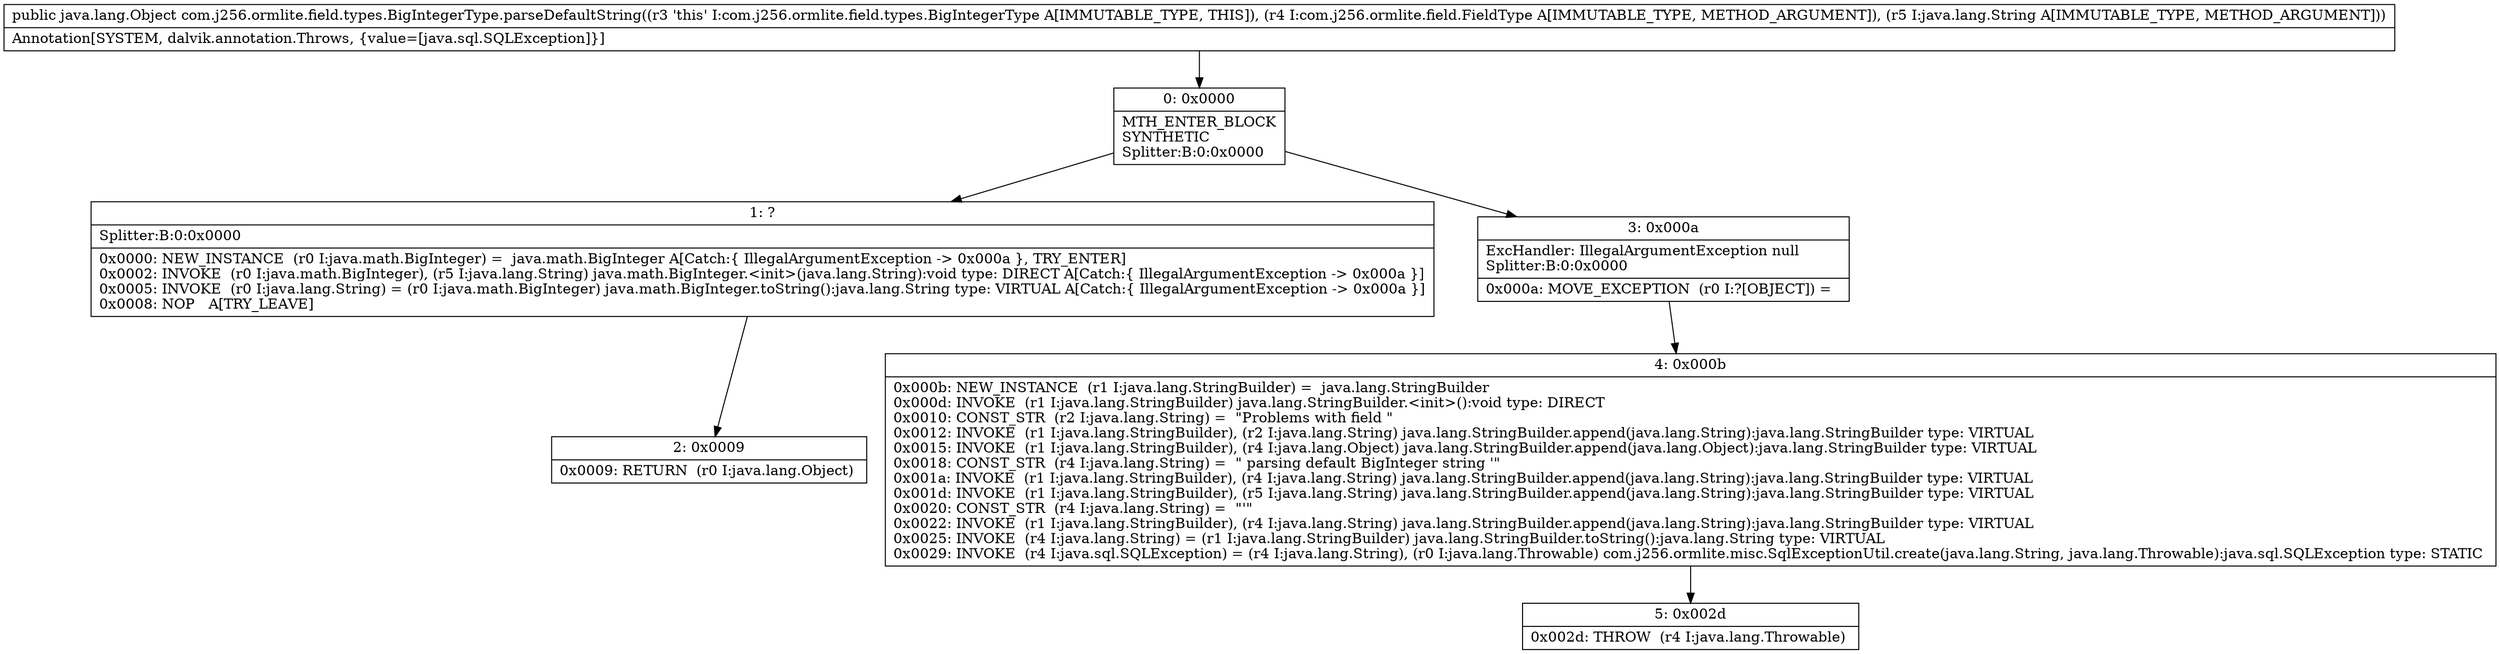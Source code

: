 digraph "CFG forcom.j256.ormlite.field.types.BigIntegerType.parseDefaultString(Lcom\/j256\/ormlite\/field\/FieldType;Ljava\/lang\/String;)Ljava\/lang\/Object;" {
Node_0 [shape=record,label="{0\:\ 0x0000|MTH_ENTER_BLOCK\lSYNTHETIC\lSplitter:B:0:0x0000\l}"];
Node_1 [shape=record,label="{1\:\ ?|Splitter:B:0:0x0000\l|0x0000: NEW_INSTANCE  (r0 I:java.math.BigInteger) =  java.math.BigInteger A[Catch:\{ IllegalArgumentException \-\> 0x000a \}, TRY_ENTER]\l0x0002: INVOKE  (r0 I:java.math.BigInteger), (r5 I:java.lang.String) java.math.BigInteger.\<init\>(java.lang.String):void type: DIRECT A[Catch:\{ IllegalArgumentException \-\> 0x000a \}]\l0x0005: INVOKE  (r0 I:java.lang.String) = (r0 I:java.math.BigInteger) java.math.BigInteger.toString():java.lang.String type: VIRTUAL A[Catch:\{ IllegalArgumentException \-\> 0x000a \}]\l0x0008: NOP   A[TRY_LEAVE]\l}"];
Node_2 [shape=record,label="{2\:\ 0x0009|0x0009: RETURN  (r0 I:java.lang.Object) \l}"];
Node_3 [shape=record,label="{3\:\ 0x000a|ExcHandler: IllegalArgumentException null\lSplitter:B:0:0x0000\l|0x000a: MOVE_EXCEPTION  (r0 I:?[OBJECT]) =  \l}"];
Node_4 [shape=record,label="{4\:\ 0x000b|0x000b: NEW_INSTANCE  (r1 I:java.lang.StringBuilder) =  java.lang.StringBuilder \l0x000d: INVOKE  (r1 I:java.lang.StringBuilder) java.lang.StringBuilder.\<init\>():void type: DIRECT \l0x0010: CONST_STR  (r2 I:java.lang.String) =  \"Problems with field \" \l0x0012: INVOKE  (r1 I:java.lang.StringBuilder), (r2 I:java.lang.String) java.lang.StringBuilder.append(java.lang.String):java.lang.StringBuilder type: VIRTUAL \l0x0015: INVOKE  (r1 I:java.lang.StringBuilder), (r4 I:java.lang.Object) java.lang.StringBuilder.append(java.lang.Object):java.lang.StringBuilder type: VIRTUAL \l0x0018: CONST_STR  (r4 I:java.lang.String) =  \" parsing default BigInteger string '\" \l0x001a: INVOKE  (r1 I:java.lang.StringBuilder), (r4 I:java.lang.String) java.lang.StringBuilder.append(java.lang.String):java.lang.StringBuilder type: VIRTUAL \l0x001d: INVOKE  (r1 I:java.lang.StringBuilder), (r5 I:java.lang.String) java.lang.StringBuilder.append(java.lang.String):java.lang.StringBuilder type: VIRTUAL \l0x0020: CONST_STR  (r4 I:java.lang.String) =  \"'\" \l0x0022: INVOKE  (r1 I:java.lang.StringBuilder), (r4 I:java.lang.String) java.lang.StringBuilder.append(java.lang.String):java.lang.StringBuilder type: VIRTUAL \l0x0025: INVOKE  (r4 I:java.lang.String) = (r1 I:java.lang.StringBuilder) java.lang.StringBuilder.toString():java.lang.String type: VIRTUAL \l0x0029: INVOKE  (r4 I:java.sql.SQLException) = (r4 I:java.lang.String), (r0 I:java.lang.Throwable) com.j256.ormlite.misc.SqlExceptionUtil.create(java.lang.String, java.lang.Throwable):java.sql.SQLException type: STATIC \l}"];
Node_5 [shape=record,label="{5\:\ 0x002d|0x002d: THROW  (r4 I:java.lang.Throwable) \l}"];
MethodNode[shape=record,label="{public java.lang.Object com.j256.ormlite.field.types.BigIntegerType.parseDefaultString((r3 'this' I:com.j256.ormlite.field.types.BigIntegerType A[IMMUTABLE_TYPE, THIS]), (r4 I:com.j256.ormlite.field.FieldType A[IMMUTABLE_TYPE, METHOD_ARGUMENT]), (r5 I:java.lang.String A[IMMUTABLE_TYPE, METHOD_ARGUMENT]))  | Annotation[SYSTEM, dalvik.annotation.Throws, \{value=[java.sql.SQLException]\}]\l}"];
MethodNode -> Node_0;
Node_0 -> Node_1;
Node_0 -> Node_3;
Node_1 -> Node_2;
Node_3 -> Node_4;
Node_4 -> Node_5;
}

